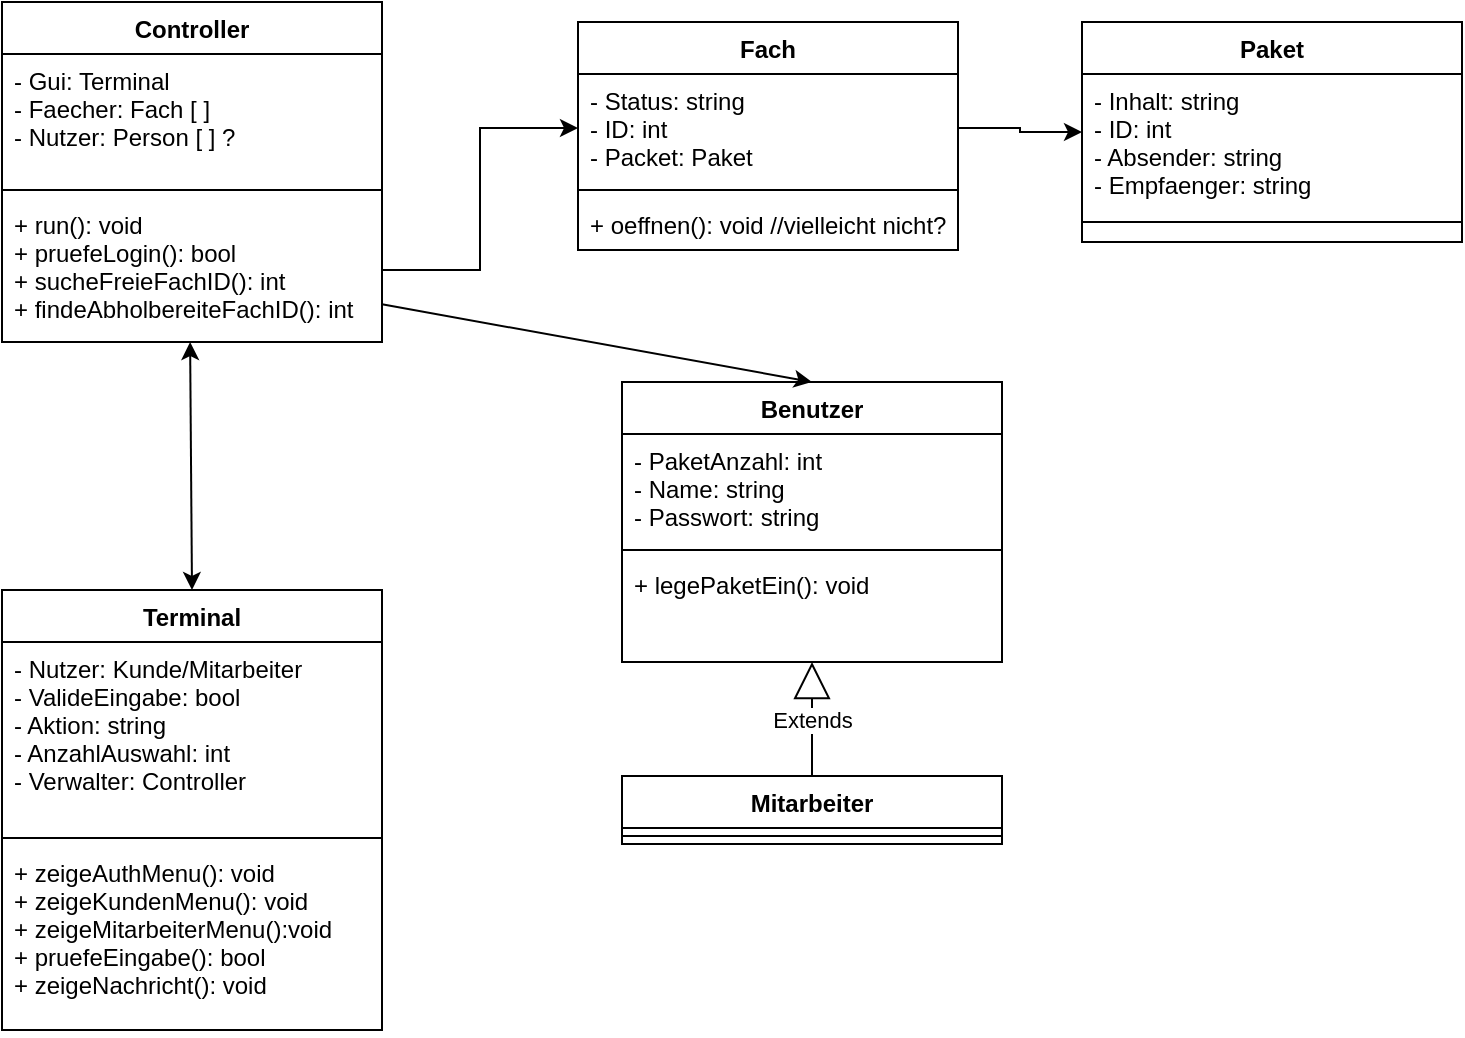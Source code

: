 <mxfile version="12.1.9" type="device" pages="1"><diagram id="7xVcgwScoqcszl_BOkfH" name="Page-1"><mxGraphModel dx="1422" dy="804" grid="1" gridSize="10" guides="1" tooltips="1" connect="1" arrows="1" fold="1" page="1" pageScale="1" pageWidth="827" pageHeight="1169" math="0" shadow="0"><root><mxCell id="0"/><mxCell id="1" parent="0"/><mxCell id="EXwPqFsFly5PfM9bNzP8-1" value="Paket" style="swimlane;fontStyle=1;align=center;verticalAlign=top;childLayout=stackLayout;horizontal=1;startSize=26;horizontalStack=0;resizeParent=1;resizeParentMax=0;resizeLast=0;collapsible=1;marginBottom=0;" parent="1" vertex="1"><mxGeometry x="570" y="40" width="190" height="110" as="geometry"><mxRectangle x="20" y="20" width="60" height="26" as="alternateBounds"/></mxGeometry></mxCell><mxCell id="EXwPqFsFly5PfM9bNzP8-2" value="- Inhalt: string&#10;- ID: int&#10;- Absender: string&#10;- Empfaenger: string" style="text;strokeColor=none;fillColor=none;align=left;verticalAlign=top;spacingLeft=4;spacingRight=4;overflow=hidden;rotatable=0;points=[[0,0.5],[1,0.5]];portConstraint=eastwest;" parent="EXwPqFsFly5PfM9bNzP8-1" vertex="1"><mxGeometry y="26" width="190" height="64" as="geometry"/></mxCell><mxCell id="EXwPqFsFly5PfM9bNzP8-3" value="" style="line;strokeWidth=1;fillColor=none;align=left;verticalAlign=middle;spacingTop=-1;spacingLeft=3;spacingRight=3;rotatable=0;labelPosition=right;points=[];portConstraint=eastwest;" parent="EXwPqFsFly5PfM9bNzP8-1" vertex="1"><mxGeometry y="90" width="190" height="20" as="geometry"/></mxCell><mxCell id="EXwPqFsFly5PfM9bNzP8-7" value="Controller" style="swimlane;fontStyle=1;align=center;verticalAlign=top;childLayout=stackLayout;horizontal=1;startSize=26;horizontalStack=0;resizeParent=1;resizeParentMax=0;resizeLast=0;collapsible=1;marginBottom=0;" parent="1" vertex="1"><mxGeometry x="30" y="30" width="190" height="170" as="geometry"/></mxCell><mxCell id="EXwPqFsFly5PfM9bNzP8-8" value="- Gui: Terminal&#10;- Faecher: Fach [ ]&#10;- Nutzer: Person [ ] ?&#10;" style="text;strokeColor=none;fillColor=none;align=left;verticalAlign=top;spacingLeft=4;spacingRight=4;overflow=hidden;rotatable=0;points=[[0,0.5],[1,0.5]];portConstraint=eastwest;" parent="EXwPqFsFly5PfM9bNzP8-7" vertex="1"><mxGeometry y="26" width="190" height="64" as="geometry"/></mxCell><mxCell id="EXwPqFsFly5PfM9bNzP8-9" value="" style="line;strokeWidth=1;fillColor=none;align=left;verticalAlign=middle;spacingTop=-1;spacingLeft=3;spacingRight=3;rotatable=0;labelPosition=right;points=[];portConstraint=eastwest;" parent="EXwPqFsFly5PfM9bNzP8-7" vertex="1"><mxGeometry y="90" width="190" height="8" as="geometry"/></mxCell><mxCell id="EXwPqFsFly5PfM9bNzP8-10" value="+ run(): void&#10;+ pruefeLogin(): bool&#10;+ sucheFreieFachID(): int&#10;+ findeAbholbereiteFachID(): int" style="text;strokeColor=none;fillColor=none;align=left;verticalAlign=top;spacingLeft=4;spacingRight=4;overflow=hidden;rotatable=0;points=[[0,0.5],[1,0.5]];portConstraint=eastwest;" parent="EXwPqFsFly5PfM9bNzP8-7" vertex="1"><mxGeometry y="98" width="190" height="72" as="geometry"/></mxCell><mxCell id="EXwPqFsFly5PfM9bNzP8-11" value="Terminal" style="swimlane;fontStyle=1;align=center;verticalAlign=top;childLayout=stackLayout;horizontal=1;startSize=26;horizontalStack=0;resizeParent=1;resizeParentMax=0;resizeLast=0;collapsible=1;marginBottom=0;" parent="1" vertex="1"><mxGeometry x="30" y="324" width="190" height="220" as="geometry"/></mxCell><mxCell id="EXwPqFsFly5PfM9bNzP8-12" value="- Nutzer: Kunde/Mitarbeiter&#10;- ValideEingabe: bool&#10;- Aktion: string&#10;- AnzahlAuswahl: int&#10;- Verwalter: Controller" style="text;strokeColor=none;fillColor=none;align=left;verticalAlign=top;spacingLeft=4;spacingRight=4;overflow=hidden;rotatable=0;points=[[0,0.5],[1,0.5]];portConstraint=eastwest;" parent="EXwPqFsFly5PfM9bNzP8-11" vertex="1"><mxGeometry y="26" width="190" height="94" as="geometry"/></mxCell><mxCell id="EXwPqFsFly5PfM9bNzP8-13" value="" style="line;strokeWidth=1;fillColor=none;align=left;verticalAlign=middle;spacingTop=-1;spacingLeft=3;spacingRight=3;rotatable=0;labelPosition=right;points=[];portConstraint=eastwest;" parent="EXwPqFsFly5PfM9bNzP8-11" vertex="1"><mxGeometry y="120" width="190" height="8" as="geometry"/></mxCell><mxCell id="EXwPqFsFly5PfM9bNzP8-14" value="+ zeigeAuthMenu(): void&#10;+ zeigeKundenMenu(): void&#10;+ zeigeMitarbeiterMenu():void&#10;+ pruefeEingabe(): bool&#10;+ zeigeNachricht(): void&#10;" style="text;strokeColor=none;fillColor=none;align=left;verticalAlign=top;spacingLeft=4;spacingRight=4;overflow=hidden;rotatable=0;points=[[0,0.5],[1,0.5]];portConstraint=eastwest;" parent="EXwPqFsFly5PfM9bNzP8-11" vertex="1"><mxGeometry y="128" width="190" height="92" as="geometry"/></mxCell><mxCell id="EXwPqFsFly5PfM9bNzP8-15" value="Fach" style="swimlane;fontStyle=1;align=center;verticalAlign=top;childLayout=stackLayout;horizontal=1;startSize=26;horizontalStack=0;resizeParent=1;resizeParentMax=0;resizeLast=0;collapsible=1;marginBottom=0;" parent="1" vertex="1"><mxGeometry x="318" y="40" width="190" height="114" as="geometry"/></mxCell><mxCell id="EXwPqFsFly5PfM9bNzP8-16" value="- Status: string&#10;- ID: int&#10;- Packet: Paket" style="text;strokeColor=none;fillColor=none;align=left;verticalAlign=top;spacingLeft=4;spacingRight=4;overflow=hidden;rotatable=0;points=[[0,0.5],[1,0.5]];portConstraint=eastwest;" parent="EXwPqFsFly5PfM9bNzP8-15" vertex="1"><mxGeometry y="26" width="190" height="54" as="geometry"/></mxCell><mxCell id="EXwPqFsFly5PfM9bNzP8-17" value="" style="line;strokeWidth=1;fillColor=none;align=left;verticalAlign=middle;spacingTop=-1;spacingLeft=3;spacingRight=3;rotatable=0;labelPosition=right;points=[];portConstraint=eastwest;" parent="EXwPqFsFly5PfM9bNzP8-15" vertex="1"><mxGeometry y="80" width="190" height="8" as="geometry"/></mxCell><mxCell id="EXwPqFsFly5PfM9bNzP8-18" value="+ oeffnen(): void //vielleicht nicht?" style="text;strokeColor=none;fillColor=none;align=left;verticalAlign=top;spacingLeft=4;spacingRight=4;overflow=hidden;rotatable=0;points=[[0,0.5],[1,0.5]];portConstraint=eastwest;" parent="EXwPqFsFly5PfM9bNzP8-15" vertex="1"><mxGeometry y="88" width="190" height="26" as="geometry"/></mxCell><mxCell id="31CE5_2Y5IUAg5YqRph--1" value="Benutzer" style="swimlane;fontStyle=1;align=center;verticalAlign=top;childLayout=stackLayout;horizontal=1;startSize=26;horizontalStack=0;resizeParent=1;resizeParentMax=0;resizeLast=0;collapsible=1;marginBottom=0;" parent="1" vertex="1"><mxGeometry x="340" y="220" width="190" height="140" as="geometry"/></mxCell><mxCell id="31CE5_2Y5IUAg5YqRph--2" value="- PaketAnzahl: int&#10;- Name: string&#10;- Passwort: string" style="text;strokeColor=none;fillColor=none;align=left;verticalAlign=top;spacingLeft=4;spacingRight=4;overflow=hidden;rotatable=0;points=[[0,0.5],[1,0.5]];portConstraint=eastwest;" parent="31CE5_2Y5IUAg5YqRph--1" vertex="1"><mxGeometry y="26" width="190" height="54" as="geometry"/></mxCell><mxCell id="31CE5_2Y5IUAg5YqRph--3" value="" style="line;strokeWidth=1;fillColor=none;align=left;verticalAlign=middle;spacingTop=-1;spacingLeft=3;spacingRight=3;rotatable=0;labelPosition=right;points=[];portConstraint=eastwest;" parent="31CE5_2Y5IUAg5YqRph--1" vertex="1"><mxGeometry y="80" width="190" height="8" as="geometry"/></mxCell><mxCell id="31CE5_2Y5IUAg5YqRph--4" value="+ legePaketEin(): void" style="text;strokeColor=none;fillColor=none;align=left;verticalAlign=top;spacingLeft=4;spacingRight=4;overflow=hidden;rotatable=0;points=[[0,0.5],[1,0.5]];portConstraint=eastwest;" parent="31CE5_2Y5IUAg5YqRph--1" vertex="1"><mxGeometry y="88" width="190" height="52" as="geometry"/></mxCell><mxCell id="31CE5_2Y5IUAg5YqRph--5" value="Mitarbeiter" style="swimlane;fontStyle=1;align=center;verticalAlign=top;childLayout=stackLayout;horizontal=1;startSize=26;horizontalStack=0;resizeParent=1;resizeParentMax=0;resizeLast=0;collapsible=1;marginBottom=0;" parent="1" vertex="1"><mxGeometry x="340" y="417" width="190" height="34" as="geometry"/></mxCell><mxCell id="31CE5_2Y5IUAg5YqRph--7" value="" style="line;strokeWidth=1;fillColor=none;align=left;verticalAlign=middle;spacingTop=-1;spacingLeft=3;spacingRight=3;rotatable=0;labelPosition=right;points=[];portConstraint=eastwest;" parent="31CE5_2Y5IUAg5YqRph--5" vertex="1"><mxGeometry y="26" width="190" height="8" as="geometry"/></mxCell><mxCell id="Fozlke8ThSYF6uSTj6GL-7" value="Extends" style="endArrow=block;endSize=16;endFill=0;html=1;exitX=0.5;exitY=0;exitDx=0;exitDy=0;entryX=0.5;entryY=1;entryDx=0;entryDy=0;entryPerimeter=0;" parent="1" source="31CE5_2Y5IUAg5YqRph--5" target="31CE5_2Y5IUAg5YqRph--4" edge="1"><mxGeometry width="160" relative="1" as="geometry"><mxPoint x="620" y="320" as="sourcePoint"/><mxPoint x="710" y="280" as="targetPoint"/></mxGeometry></mxCell><mxCell id="Et4Ke3UGenqK_b9HOSw--8" style="edgeStyle=orthogonalEdgeStyle;rounded=0;orthogonalLoop=1;jettySize=auto;html=1;exitX=1;exitY=0.5;exitDx=0;exitDy=0;entryX=0;entryY=0.5;entryDx=0;entryDy=0;" edge="1" parent="1" source="EXwPqFsFly5PfM9bNzP8-10" target="EXwPqFsFly5PfM9bNzP8-16"><mxGeometry relative="1" as="geometry"/></mxCell><mxCell id="Et4Ke3UGenqK_b9HOSw--11" style="edgeStyle=orthogonalEdgeStyle;rounded=0;orthogonalLoop=1;jettySize=auto;html=1;exitX=1;exitY=0.5;exitDx=0;exitDy=0;entryX=0;entryY=0.5;entryDx=0;entryDy=0;" edge="1" parent="1" source="EXwPqFsFly5PfM9bNzP8-16" target="EXwPqFsFly5PfM9bNzP8-1"><mxGeometry relative="1" as="geometry"/></mxCell><mxCell id="Et4Ke3UGenqK_b9HOSw--13" value="" style="endArrow=classic;startArrow=classic;html=1;entryX=0.495;entryY=1;entryDx=0;entryDy=0;exitX=0.5;exitY=0;exitDx=0;exitDy=0;entryPerimeter=0;" edge="1" parent="1" source="EXwPqFsFly5PfM9bNzP8-11" target="EXwPqFsFly5PfM9bNzP8-10"><mxGeometry width="50" height="50" relative="1" as="geometry"><mxPoint x="30" y="570" as="sourcePoint"/><mxPoint x="80" y="520" as="targetPoint"/></mxGeometry></mxCell><mxCell id="Et4Ke3UGenqK_b9HOSw--14" value="" style="endArrow=classic;html=1;entryX=0.5;entryY=0;entryDx=0;entryDy=0;" edge="1" parent="1" source="EXwPqFsFly5PfM9bNzP8-10" target="31CE5_2Y5IUAg5YqRph--1"><mxGeometry width="50" height="50" relative="1" as="geometry"><mxPoint x="240" y="565" as="sourcePoint"/><mxPoint x="290" y="455" as="targetPoint"/></mxGeometry></mxCell></root></mxGraphModel></diagram></mxfile>